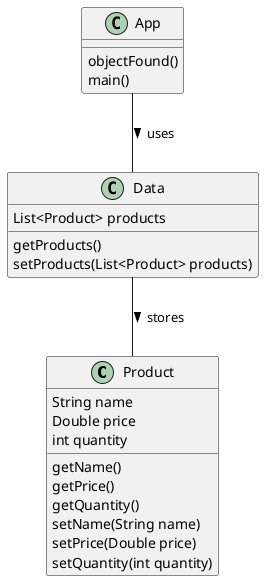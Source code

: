 @startuml
'https://plantuml.com/class-diagram

class Product{
String name
Double price
int quantity

getName()
getPrice()
getQuantity()
setName(String name)
setPrice(Double price)
setQuantity(int quantity)
}

class Data{
List<Product> products
getProducts()
setProducts(List<Product> products)
}

class App{
objectFound()
main()
}

App -- Data : > uses
Data -- Product : > stores


@enduml